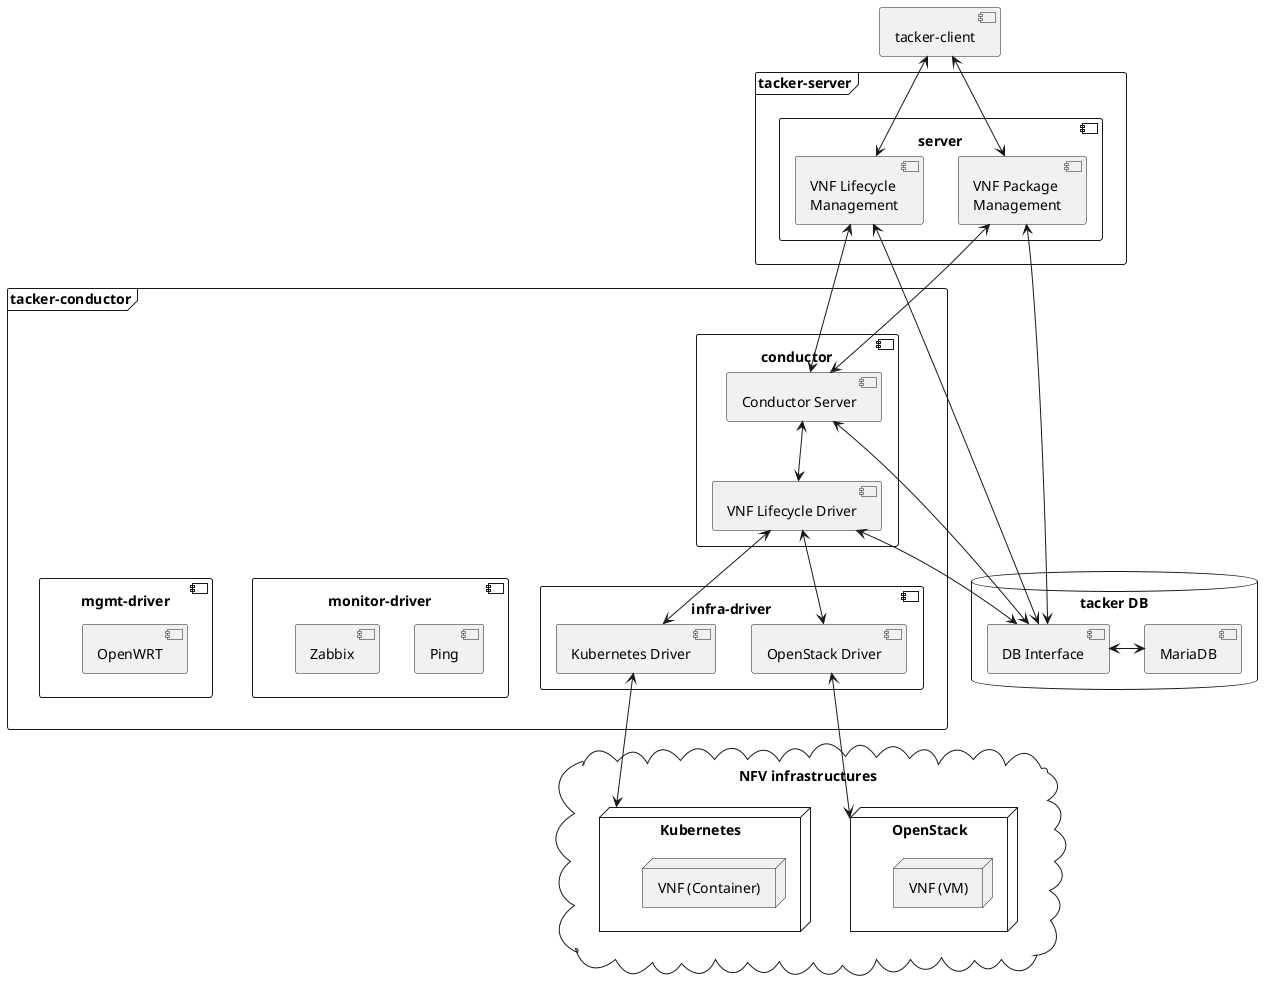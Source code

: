 @startuml

'# Components
component "tacker-client" as client

frame "tacker-server" {
    component server {
        component "VNF Lifecycle\nManagement" as lcm
        component "VNF Package\nManagement" as vnfpkgm
    }
}

frame "tacker-conductor" {
    component "mgmt-driver" as mgmt {
        'component Noop as noop
        component OpenWRT as wrt
    }
    component "monitor-driver" as monitor {
        component Ping as ping
        component Zabbix as zabbix
    }
    component conductor {
        component "Conductor Server" as cond
        component "VNF Lifecycle Driver" as lcm_driver
    }
    component "infra-driver" as infra {
        component "OpenStack Driver" as os_driver
        component "Kubernetes Driver" as ks_driver
    }
}

database "tacker DB" as db {
    component "DB Interface" as db_if
    component "MariaDB" as maria
    db_if <-right-> maria
}

cloud "NFV infrastructures" {
    node "OpenStack" as os {
        node "VNF (VM)" as vm
    }
    node "Kubernetes" as ks {
        node "VNF (Container)" as container
    }
}

'# Relationships
client <-down-> lcm
client <-down-> vnfpkgm

lcm <-down-> db_if
vnfpkgm <-down-> db_if

lcm <-down-> cond
cond <-down-> lcm_driver
vnfpkgm <-down-> cond

cond <-down-> db_if
lcm_driver <-down-> db_if

lcm_driver <-down-> os_driver
os_driver <-down-> os
lcm_driver <-down-> ks_driver
ks_driver <-down-> ks

lcm_driver <-[hidden]down-> mgmt
lcm_driver <-[hidden]down-> monitor
'cond <-down-> mgmt
'cond <-down-> monitor
/'
'cond <-right-> noop
cond <-right-> wrt
wrt <-down-> vm
cond <-down-> ping
ping <-down-> vm
cond <-down-> zabbix
zabbix <-down-> vm
mgmt <-[hidden]down-> monitor
'/

@enduml